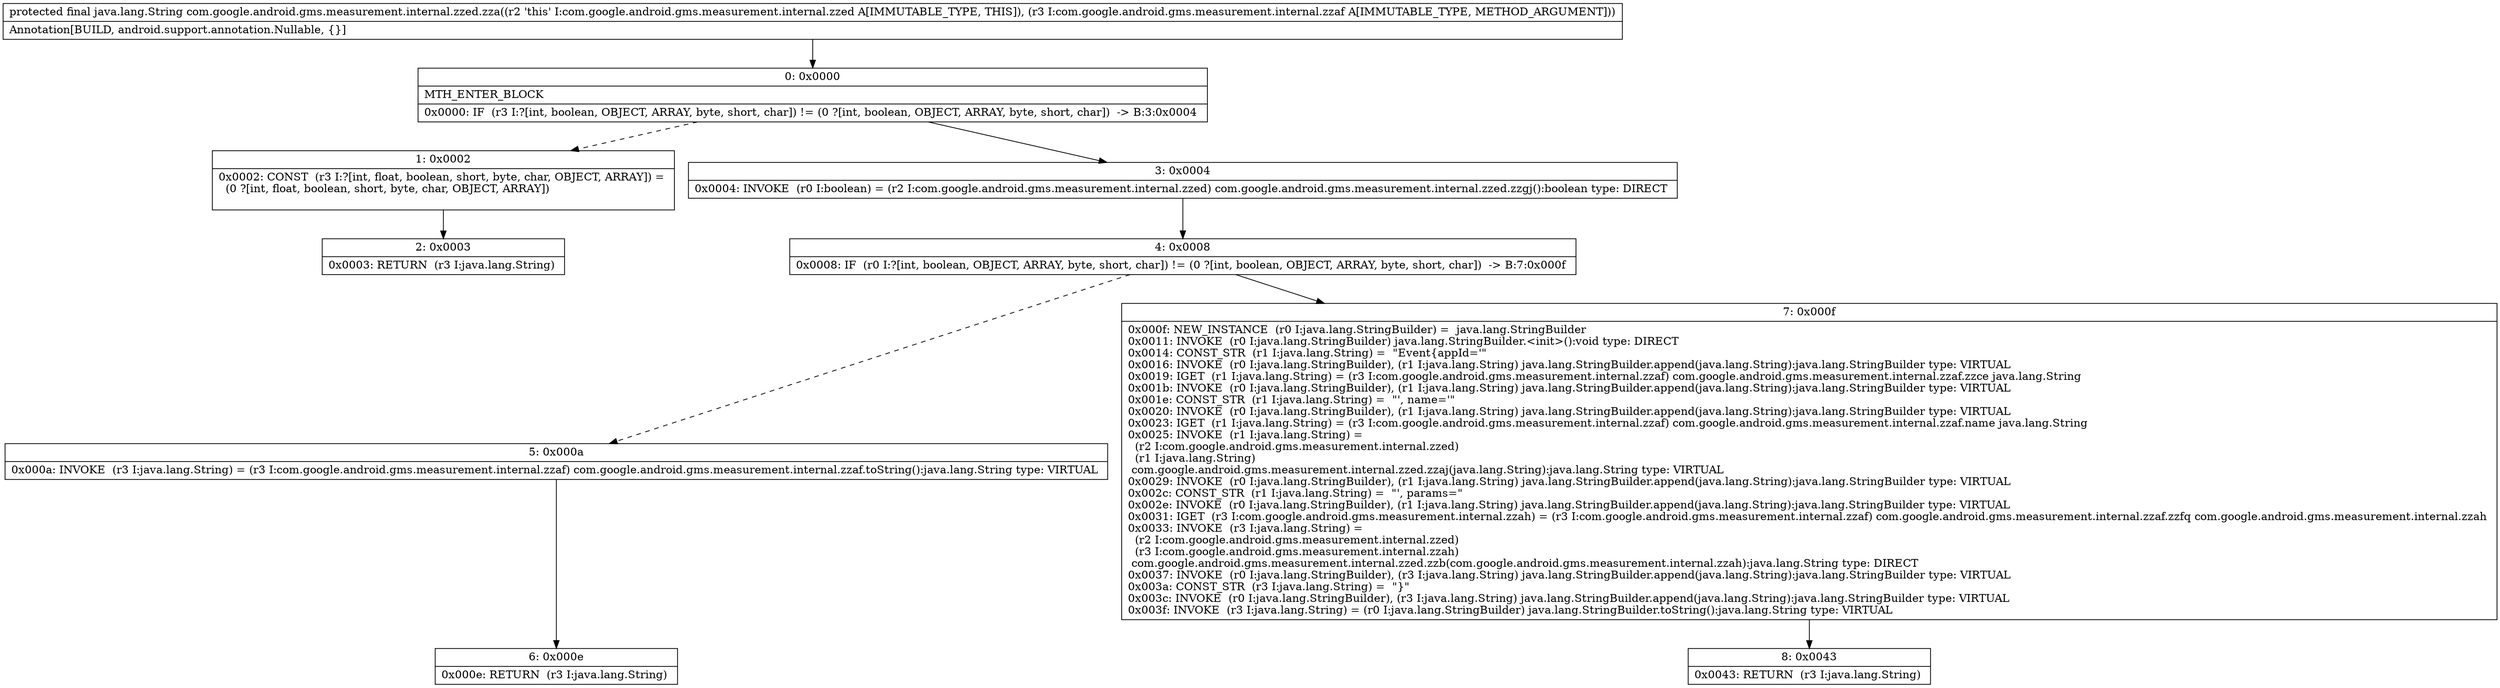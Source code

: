 digraph "CFG forcom.google.android.gms.measurement.internal.zzed.zza(Lcom\/google\/android\/gms\/measurement\/internal\/zzaf;)Ljava\/lang\/String;" {
Node_0 [shape=record,label="{0\:\ 0x0000|MTH_ENTER_BLOCK\l|0x0000: IF  (r3 I:?[int, boolean, OBJECT, ARRAY, byte, short, char]) != (0 ?[int, boolean, OBJECT, ARRAY, byte, short, char])  \-\> B:3:0x0004 \l}"];
Node_1 [shape=record,label="{1\:\ 0x0002|0x0002: CONST  (r3 I:?[int, float, boolean, short, byte, char, OBJECT, ARRAY]) = \l  (0 ?[int, float, boolean, short, byte, char, OBJECT, ARRAY])\l \l}"];
Node_2 [shape=record,label="{2\:\ 0x0003|0x0003: RETURN  (r3 I:java.lang.String) \l}"];
Node_3 [shape=record,label="{3\:\ 0x0004|0x0004: INVOKE  (r0 I:boolean) = (r2 I:com.google.android.gms.measurement.internal.zzed) com.google.android.gms.measurement.internal.zzed.zzgj():boolean type: DIRECT \l}"];
Node_4 [shape=record,label="{4\:\ 0x0008|0x0008: IF  (r0 I:?[int, boolean, OBJECT, ARRAY, byte, short, char]) != (0 ?[int, boolean, OBJECT, ARRAY, byte, short, char])  \-\> B:7:0x000f \l}"];
Node_5 [shape=record,label="{5\:\ 0x000a|0x000a: INVOKE  (r3 I:java.lang.String) = (r3 I:com.google.android.gms.measurement.internal.zzaf) com.google.android.gms.measurement.internal.zzaf.toString():java.lang.String type: VIRTUAL \l}"];
Node_6 [shape=record,label="{6\:\ 0x000e|0x000e: RETURN  (r3 I:java.lang.String) \l}"];
Node_7 [shape=record,label="{7\:\ 0x000f|0x000f: NEW_INSTANCE  (r0 I:java.lang.StringBuilder) =  java.lang.StringBuilder \l0x0011: INVOKE  (r0 I:java.lang.StringBuilder) java.lang.StringBuilder.\<init\>():void type: DIRECT \l0x0014: CONST_STR  (r1 I:java.lang.String) =  \"Event\{appId='\" \l0x0016: INVOKE  (r0 I:java.lang.StringBuilder), (r1 I:java.lang.String) java.lang.StringBuilder.append(java.lang.String):java.lang.StringBuilder type: VIRTUAL \l0x0019: IGET  (r1 I:java.lang.String) = (r3 I:com.google.android.gms.measurement.internal.zzaf) com.google.android.gms.measurement.internal.zzaf.zzce java.lang.String \l0x001b: INVOKE  (r0 I:java.lang.StringBuilder), (r1 I:java.lang.String) java.lang.StringBuilder.append(java.lang.String):java.lang.StringBuilder type: VIRTUAL \l0x001e: CONST_STR  (r1 I:java.lang.String) =  \"', name='\" \l0x0020: INVOKE  (r0 I:java.lang.StringBuilder), (r1 I:java.lang.String) java.lang.StringBuilder.append(java.lang.String):java.lang.StringBuilder type: VIRTUAL \l0x0023: IGET  (r1 I:java.lang.String) = (r3 I:com.google.android.gms.measurement.internal.zzaf) com.google.android.gms.measurement.internal.zzaf.name java.lang.String \l0x0025: INVOKE  (r1 I:java.lang.String) = \l  (r2 I:com.google.android.gms.measurement.internal.zzed)\l  (r1 I:java.lang.String)\l com.google.android.gms.measurement.internal.zzed.zzaj(java.lang.String):java.lang.String type: VIRTUAL \l0x0029: INVOKE  (r0 I:java.lang.StringBuilder), (r1 I:java.lang.String) java.lang.StringBuilder.append(java.lang.String):java.lang.StringBuilder type: VIRTUAL \l0x002c: CONST_STR  (r1 I:java.lang.String) =  \"', params=\" \l0x002e: INVOKE  (r0 I:java.lang.StringBuilder), (r1 I:java.lang.String) java.lang.StringBuilder.append(java.lang.String):java.lang.StringBuilder type: VIRTUAL \l0x0031: IGET  (r3 I:com.google.android.gms.measurement.internal.zzah) = (r3 I:com.google.android.gms.measurement.internal.zzaf) com.google.android.gms.measurement.internal.zzaf.zzfq com.google.android.gms.measurement.internal.zzah \l0x0033: INVOKE  (r3 I:java.lang.String) = \l  (r2 I:com.google.android.gms.measurement.internal.zzed)\l  (r3 I:com.google.android.gms.measurement.internal.zzah)\l com.google.android.gms.measurement.internal.zzed.zzb(com.google.android.gms.measurement.internal.zzah):java.lang.String type: DIRECT \l0x0037: INVOKE  (r0 I:java.lang.StringBuilder), (r3 I:java.lang.String) java.lang.StringBuilder.append(java.lang.String):java.lang.StringBuilder type: VIRTUAL \l0x003a: CONST_STR  (r3 I:java.lang.String) =  \"\}\" \l0x003c: INVOKE  (r0 I:java.lang.StringBuilder), (r3 I:java.lang.String) java.lang.StringBuilder.append(java.lang.String):java.lang.StringBuilder type: VIRTUAL \l0x003f: INVOKE  (r3 I:java.lang.String) = (r0 I:java.lang.StringBuilder) java.lang.StringBuilder.toString():java.lang.String type: VIRTUAL \l}"];
Node_8 [shape=record,label="{8\:\ 0x0043|0x0043: RETURN  (r3 I:java.lang.String) \l}"];
MethodNode[shape=record,label="{protected final java.lang.String com.google.android.gms.measurement.internal.zzed.zza((r2 'this' I:com.google.android.gms.measurement.internal.zzed A[IMMUTABLE_TYPE, THIS]), (r3 I:com.google.android.gms.measurement.internal.zzaf A[IMMUTABLE_TYPE, METHOD_ARGUMENT]))  | Annotation[BUILD, android.support.annotation.Nullable, \{\}]\l}"];
MethodNode -> Node_0;
Node_0 -> Node_1[style=dashed];
Node_0 -> Node_3;
Node_1 -> Node_2;
Node_3 -> Node_4;
Node_4 -> Node_5[style=dashed];
Node_4 -> Node_7;
Node_5 -> Node_6;
Node_7 -> Node_8;
}


